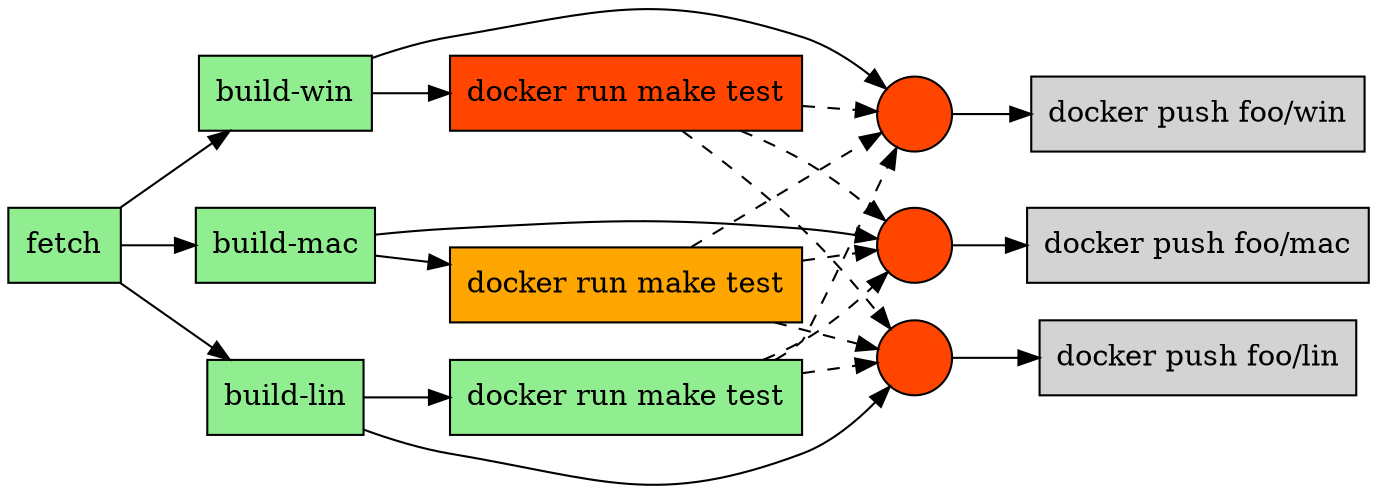 digraph pipeline {
  node [shape="box"]
  rankdir=LR
  n8 [label="fetch",fillcolor="lightgreen",style="filled"]
  n7 [label="build-win",fillcolor="lightgreen",style="filled"]
  n8 -> n7
  n6 [label="docker run make test",fillcolor="orangered",style="filled"]
  n7 -> n6
  n10 [label="build-mac",fillcolor="lightgreen",style="filled"]
  n8 -> n10
  n9 [label="docker run make test",fillcolor="orange",style="filled"]
  n10 -> n9
  n12 [label="build-lin",fillcolor="lightgreen",style="filled"]
  n8 -> n12
  n11 [label="docker run make test",fillcolor="lightgreen",style="filled"]
  n12 -> n11
  n3 [label="",fillcolor="orangered",style="filled",shape="circle"]
  n11 -> n3 [style="dashed"]
  n9 -> n3 [style="dashed"]
  n6 -> n3 [style="dashed"]
  n7 -> n3
  n2 [label="docker push foo/win",fillcolor="lightgray",style="filled"]
  n3 -> n2
  n14 [label="",fillcolor="orangered",style="filled",shape="circle"]
  n11 -> n14 [style="dashed"]
  n9 -> n14 [style="dashed"]
  n6 -> n14 [style="dashed"]
  n10 -> n14
  n13 [label="docker push foo/mac",fillcolor="lightgray",style="filled"]
  n14 -> n13
  n16 [label="",fillcolor="orangered",style="filled",shape="circle"]
  n11 -> n16 [style="dashed"]
  n9 -> n16 [style="dashed"]
  n6 -> n16 [style="dashed"]
  n12 -> n16
  n15 [label="docker push foo/lin",fillcolor="lightgray",style="filled"]
  n16 -> n15
  }
